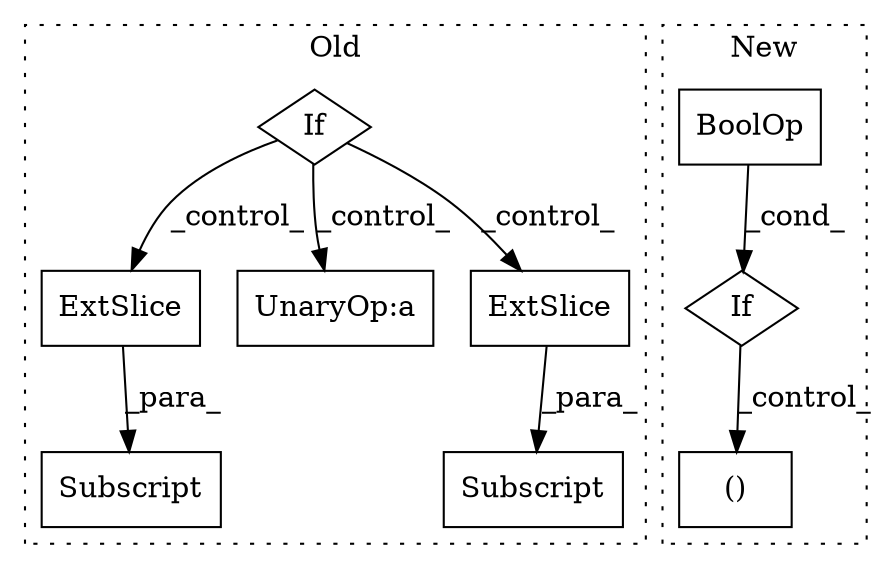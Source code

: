 digraph G {
subgraph cluster0 {
1 [label="ExtSlice" a="85" s="8000" l="1" shape="box"];
3 [label="Subscript" a="63" s="8000,0" l="11,0" shape="box"];
5 [label="If" a="96" s="7707,7726" l="3,14" shape="diamond"];
7 [label="UnaryOp:a" a="61" s="7991" l="2" shape="box"];
8 [label="ExtSlice" a="85" s="7876" l="1" shape="box"];
9 [label="Subscript" a="63" s="7876,0" l="12,0" shape="box"];
label = "Old";
style="dotted";
}
subgraph cluster1 {
2 [label="BoolOp" a="72" s="9404" l="40" shape="box"];
4 [label="()" a="54" s="9560" l="3" shape="box"];
6 [label="If" a="96" s="9401,9444" l="3,14" shape="diamond"];
label = "New";
style="dotted";
}
1 -> 3 [label="_para_"];
2 -> 6 [label="_cond_"];
5 -> 8 [label="_control_"];
5 -> 1 [label="_control_"];
5 -> 7 [label="_control_"];
6 -> 4 [label="_control_"];
8 -> 9 [label="_para_"];
}
